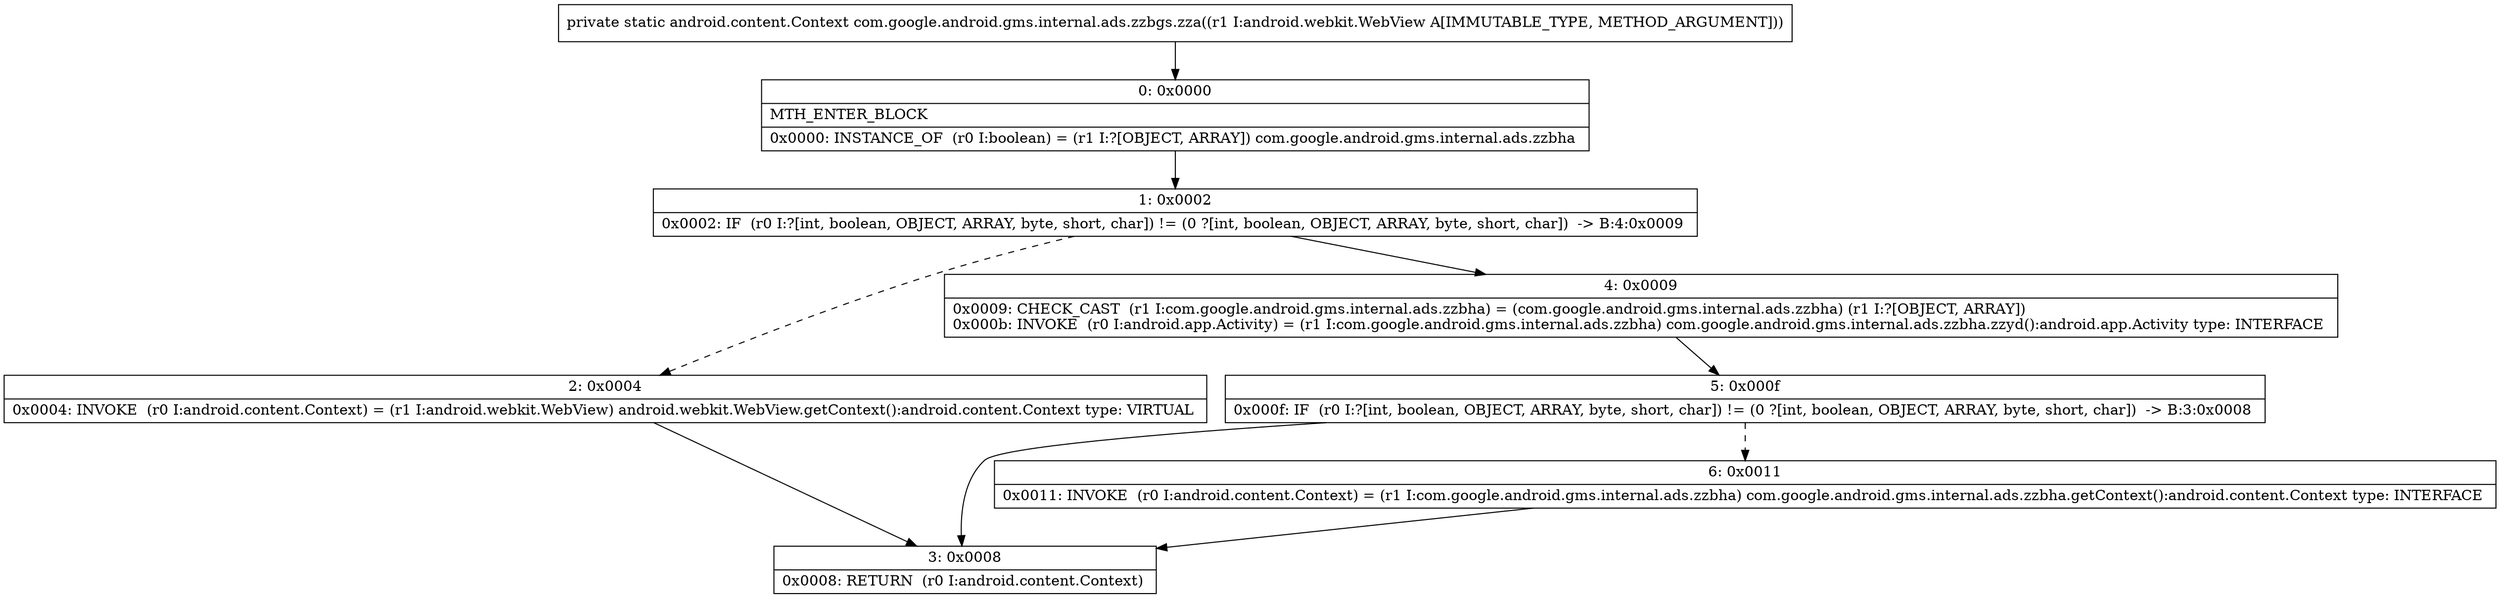 digraph "CFG forcom.google.android.gms.internal.ads.zzbgs.zza(Landroid\/webkit\/WebView;)Landroid\/content\/Context;" {
Node_0 [shape=record,label="{0\:\ 0x0000|MTH_ENTER_BLOCK\l|0x0000: INSTANCE_OF  (r0 I:boolean) = (r1 I:?[OBJECT, ARRAY]) com.google.android.gms.internal.ads.zzbha \l}"];
Node_1 [shape=record,label="{1\:\ 0x0002|0x0002: IF  (r0 I:?[int, boolean, OBJECT, ARRAY, byte, short, char]) != (0 ?[int, boolean, OBJECT, ARRAY, byte, short, char])  \-\> B:4:0x0009 \l}"];
Node_2 [shape=record,label="{2\:\ 0x0004|0x0004: INVOKE  (r0 I:android.content.Context) = (r1 I:android.webkit.WebView) android.webkit.WebView.getContext():android.content.Context type: VIRTUAL \l}"];
Node_3 [shape=record,label="{3\:\ 0x0008|0x0008: RETURN  (r0 I:android.content.Context) \l}"];
Node_4 [shape=record,label="{4\:\ 0x0009|0x0009: CHECK_CAST  (r1 I:com.google.android.gms.internal.ads.zzbha) = (com.google.android.gms.internal.ads.zzbha) (r1 I:?[OBJECT, ARRAY]) \l0x000b: INVOKE  (r0 I:android.app.Activity) = (r1 I:com.google.android.gms.internal.ads.zzbha) com.google.android.gms.internal.ads.zzbha.zzyd():android.app.Activity type: INTERFACE \l}"];
Node_5 [shape=record,label="{5\:\ 0x000f|0x000f: IF  (r0 I:?[int, boolean, OBJECT, ARRAY, byte, short, char]) != (0 ?[int, boolean, OBJECT, ARRAY, byte, short, char])  \-\> B:3:0x0008 \l}"];
Node_6 [shape=record,label="{6\:\ 0x0011|0x0011: INVOKE  (r0 I:android.content.Context) = (r1 I:com.google.android.gms.internal.ads.zzbha) com.google.android.gms.internal.ads.zzbha.getContext():android.content.Context type: INTERFACE \l}"];
MethodNode[shape=record,label="{private static android.content.Context com.google.android.gms.internal.ads.zzbgs.zza((r1 I:android.webkit.WebView A[IMMUTABLE_TYPE, METHOD_ARGUMENT])) }"];
MethodNode -> Node_0;
Node_0 -> Node_1;
Node_1 -> Node_2[style=dashed];
Node_1 -> Node_4;
Node_2 -> Node_3;
Node_4 -> Node_5;
Node_5 -> Node_3;
Node_5 -> Node_6[style=dashed];
Node_6 -> Node_3;
}

